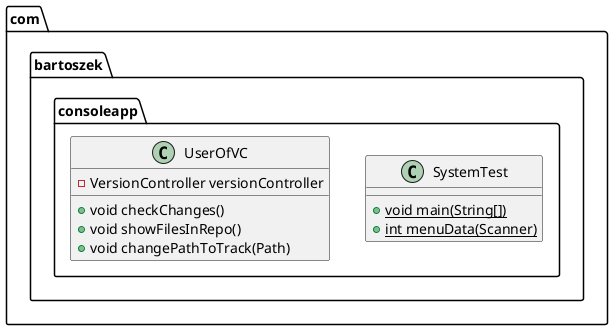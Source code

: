 @startuml
class com.bartoszek.consoleapp.SystemTest {
+ {static} void main(String[])
+ {static} int menuData(Scanner)
}
class com.bartoszek.consoleapp.UserOfVC {
- VersionController versionController
+ void checkChanges()
+ void showFilesInRepo()
+ void changePathToTrack(Path)
}
@enduml